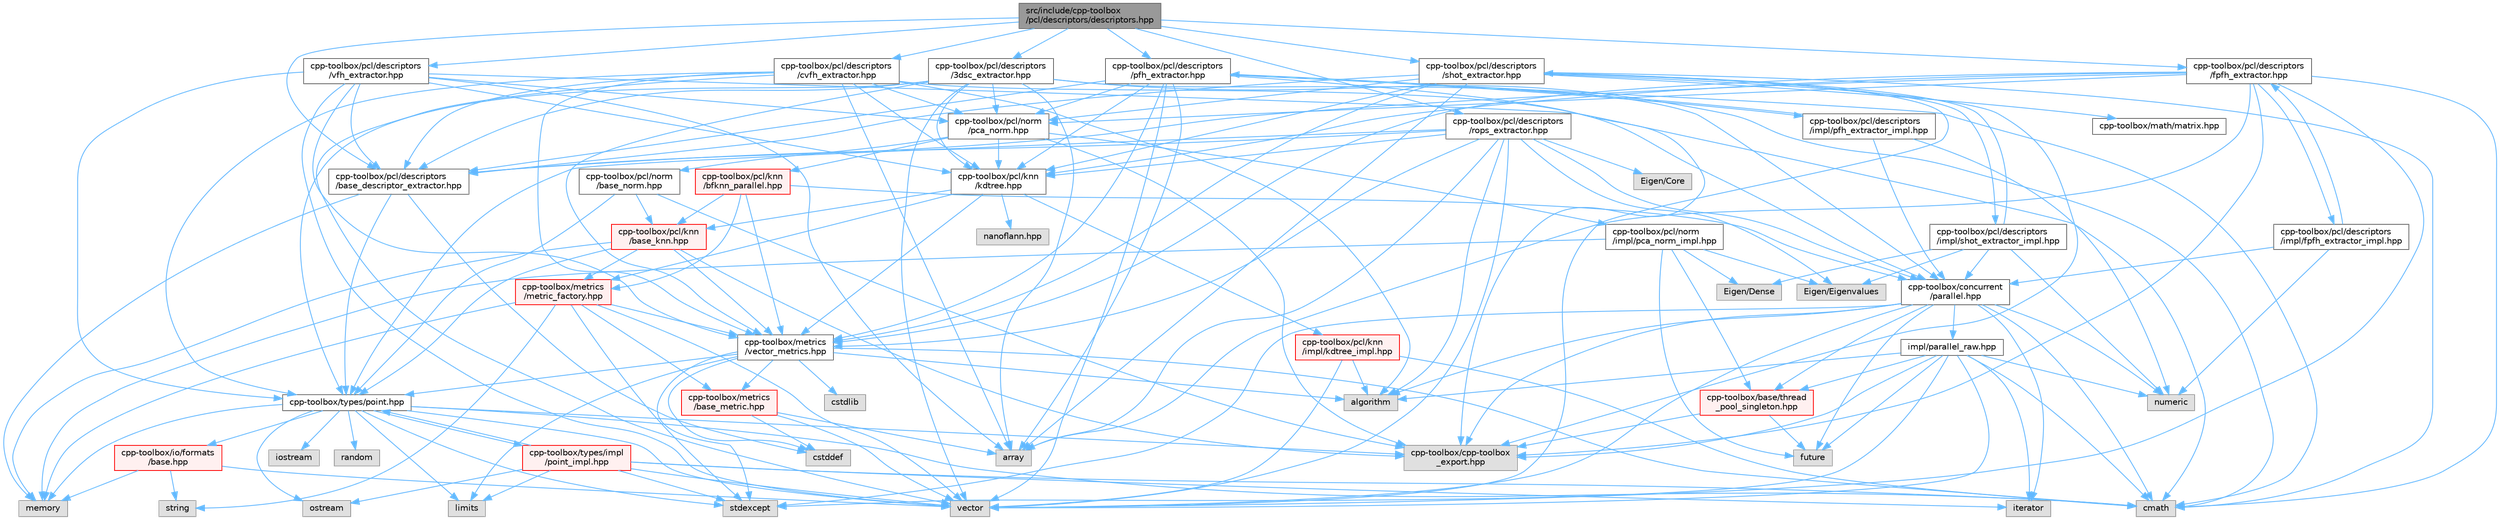 digraph "src/include/cpp-toolbox/pcl/descriptors/descriptors.hpp"
{
 // LATEX_PDF_SIZE
  bgcolor="transparent";
  edge [fontname=Helvetica,fontsize=10,labelfontname=Helvetica,labelfontsize=10];
  node [fontname=Helvetica,fontsize=10,shape=box,height=0.2,width=0.4];
  Node1 [id="Node000001",label="src/include/cpp-toolbox\l/pcl/descriptors/descriptors.hpp",height=0.2,width=0.4,color="gray40", fillcolor="grey60", style="filled", fontcolor="black",tooltip="描述子提取算法统一导出文件 / Unified export file for descriptor extraction algorithms"];
  Node1 -> Node2 [id="edge1_Node000001_Node000002",color="steelblue1",style="solid",tooltip=" "];
  Node2 [id="Node000002",label="cpp-toolbox/pcl/descriptors\l/base_descriptor_extractor.hpp",height=0.2,width=0.4,color="grey40", fillcolor="white", style="filled",URL="$base__descriptor__extractor_8hpp.html",tooltip=" "];
  Node2 -> Node3 [id="edge2_Node000002_Node000003",color="steelblue1",style="solid",tooltip=" "];
  Node3 [id="Node000003",label="cstddef",height=0.2,width=0.4,color="grey60", fillcolor="#E0E0E0", style="filled",tooltip=" "];
  Node2 -> Node4 [id="edge3_Node000002_Node000004",color="steelblue1",style="solid",tooltip=" "];
  Node4 [id="Node000004",label="memory",height=0.2,width=0.4,color="grey60", fillcolor="#E0E0E0", style="filled",tooltip=" "];
  Node2 -> Node5 [id="edge4_Node000002_Node000005",color="steelblue1",style="solid",tooltip=" "];
  Node5 [id="Node000005",label="cpp-toolbox/types/point.hpp",height=0.2,width=0.4,color="grey40", fillcolor="white", style="filled",URL="$point_8hpp.html",tooltip=" "];
  Node5 -> Node6 [id="edge5_Node000005_Node000006",color="steelblue1",style="solid",tooltip=" "];
  Node6 [id="Node000006",label="cmath",height=0.2,width=0.4,color="grey60", fillcolor="#E0E0E0", style="filled",tooltip=" "];
  Node5 -> Node7 [id="edge6_Node000005_Node000007",color="steelblue1",style="solid",tooltip=" "];
  Node7 [id="Node000007",label="iostream",height=0.2,width=0.4,color="grey60", fillcolor="#E0E0E0", style="filled",tooltip=" "];
  Node5 -> Node8 [id="edge7_Node000005_Node000008",color="steelblue1",style="solid",tooltip=" "];
  Node8 [id="Node000008",label="limits",height=0.2,width=0.4,color="grey60", fillcolor="#E0E0E0", style="filled",tooltip=" "];
  Node5 -> Node4 [id="edge8_Node000005_Node000004",color="steelblue1",style="solid",tooltip=" "];
  Node5 -> Node9 [id="edge9_Node000005_Node000009",color="steelblue1",style="solid",tooltip=" "];
  Node9 [id="Node000009",label="ostream",height=0.2,width=0.4,color="grey60", fillcolor="#E0E0E0", style="filled",tooltip=" "];
  Node5 -> Node10 [id="edge10_Node000005_Node000010",color="steelblue1",style="solid",tooltip=" "];
  Node10 [id="Node000010",label="random",height=0.2,width=0.4,color="grey60", fillcolor="#E0E0E0", style="filled",tooltip=" "];
  Node5 -> Node11 [id="edge11_Node000005_Node000011",color="steelblue1",style="solid",tooltip=" "];
  Node11 [id="Node000011",label="stdexcept",height=0.2,width=0.4,color="grey60", fillcolor="#E0E0E0", style="filled",tooltip=" "];
  Node5 -> Node12 [id="edge12_Node000005_Node000012",color="steelblue1",style="solid",tooltip=" "];
  Node12 [id="Node000012",label="vector",height=0.2,width=0.4,color="grey60", fillcolor="#E0E0E0", style="filled",tooltip=" "];
  Node5 -> Node13 [id="edge13_Node000005_Node000013",color="steelblue1",style="solid",tooltip=" "];
  Node13 [id="Node000013",label="cpp-toolbox/cpp-toolbox\l_export.hpp",height=0.2,width=0.4,color="grey60", fillcolor="#E0E0E0", style="filled",tooltip=" "];
  Node5 -> Node14 [id="edge14_Node000005_Node000014",color="steelblue1",style="solid",tooltip=" "];
  Node14 [id="Node000014",label="cpp-toolbox/io/formats\l/base.hpp",height=0.2,width=0.4,color="red", fillcolor="#FFF0F0", style="filled",URL="$io_2formats_2base_8hpp.html",tooltip=" "];
  Node14 -> Node4 [id="edge15_Node000014_Node000004",color="steelblue1",style="solid",tooltip=" "];
  Node14 -> Node15 [id="edge16_Node000014_Node000015",color="steelblue1",style="solid",tooltip=" "];
  Node15 [id="Node000015",label="string",height=0.2,width=0.4,color="grey60", fillcolor="#E0E0E0", style="filled",tooltip=" "];
  Node14 -> Node12 [id="edge17_Node000014_Node000012",color="steelblue1",style="solid",tooltip=" "];
  Node5 -> Node24 [id="edge18_Node000005_Node000024",color="steelblue1",style="solid",tooltip=" "];
  Node24 [id="Node000024",label="cpp-toolbox/types/impl\l/point_impl.hpp",height=0.2,width=0.4,color="red", fillcolor="#FFF0F0", style="filled",URL="$point__impl_8hpp.html",tooltip=" "];
  Node24 -> Node6 [id="edge19_Node000024_Node000006",color="steelblue1",style="solid",tooltip=" "];
  Node24 -> Node25 [id="edge20_Node000024_Node000025",color="steelblue1",style="solid",tooltip=" "];
  Node25 [id="Node000025",label="iterator",height=0.2,width=0.4,color="grey60", fillcolor="#E0E0E0", style="filled",tooltip=" "];
  Node24 -> Node8 [id="edge21_Node000024_Node000008",color="steelblue1",style="solid",tooltip=" "];
  Node24 -> Node9 [id="edge22_Node000024_Node000009",color="steelblue1",style="solid",tooltip=" "];
  Node24 -> Node11 [id="edge23_Node000024_Node000011",color="steelblue1",style="solid",tooltip=" "];
  Node24 -> Node12 [id="edge24_Node000024_Node000012",color="steelblue1",style="solid",tooltip=" "];
  Node24 -> Node5 [id="edge25_Node000024_Node000005",color="steelblue1",style="solid",tooltip=" "];
  Node1 -> Node27 [id="edge26_Node000001_Node000027",color="steelblue1",style="solid",tooltip=" "];
  Node27 [id="Node000027",label="cpp-toolbox/pcl/descriptors\l/fpfh_extractor.hpp",height=0.2,width=0.4,color="grey40", fillcolor="white", style="filled",URL="$fpfh__extractor_8hpp.html",tooltip=" "];
  Node27 -> Node28 [id="edge27_Node000027_Node000028",color="steelblue1",style="solid",tooltip=" "];
  Node28 [id="Node000028",label="array",height=0.2,width=0.4,color="grey60", fillcolor="#E0E0E0", style="filled",tooltip=" "];
  Node27 -> Node6 [id="edge28_Node000027_Node000006",color="steelblue1",style="solid",tooltip=" "];
  Node27 -> Node12 [id="edge29_Node000027_Node000012",color="steelblue1",style="solid",tooltip=" "];
  Node27 -> Node13 [id="edge30_Node000027_Node000013",color="steelblue1",style="solid",tooltip=" "];
  Node27 -> Node2 [id="edge31_Node000027_Node000002",color="steelblue1",style="solid",tooltip=" "];
  Node27 -> Node29 [id="edge32_Node000027_Node000029",color="steelblue1",style="solid",tooltip=" "];
  Node29 [id="Node000029",label="cpp-toolbox/pcl/knn\l/kdtree.hpp",height=0.2,width=0.4,color="grey40", fillcolor="white", style="filled",URL="$kdtree_8hpp.html",tooltip=" "];
  Node29 -> Node30 [id="edge33_Node000029_Node000030",color="steelblue1",style="solid",tooltip=" "];
  Node30 [id="Node000030",label="cpp-toolbox/pcl/knn\l/base_knn.hpp",height=0.2,width=0.4,color="red", fillcolor="#FFF0F0", style="filled",URL="$base__knn_8hpp.html",tooltip=" "];
  Node30 -> Node4 [id="edge34_Node000030_Node000004",color="steelblue1",style="solid",tooltip=" "];
  Node30 -> Node13 [id="edge35_Node000030_Node000013",color="steelblue1",style="solid",tooltip=" "];
  Node30 -> Node5 [id="edge36_Node000030_Node000005",color="steelblue1",style="solid",tooltip=" "];
  Node30 -> Node31 [id="edge37_Node000030_Node000031",color="steelblue1",style="solid",tooltip=" "];
  Node31 [id="Node000031",label="cpp-toolbox/metrics\l/vector_metrics.hpp",height=0.2,width=0.4,color="grey40", fillcolor="white", style="filled",URL="$vector__metrics_8hpp.html",tooltip=" "];
  Node31 -> Node32 [id="edge38_Node000031_Node000032",color="steelblue1",style="solid",tooltip=" "];
  Node32 [id="Node000032",label="algorithm",height=0.2,width=0.4,color="grey60", fillcolor="#E0E0E0", style="filled",tooltip=" "];
  Node31 -> Node6 [id="edge39_Node000031_Node000006",color="steelblue1",style="solid",tooltip=" "];
  Node31 -> Node3 [id="edge40_Node000031_Node000003",color="steelblue1",style="solid",tooltip=" "];
  Node31 -> Node33 [id="edge41_Node000031_Node000033",color="steelblue1",style="solid",tooltip=" "];
  Node33 [id="Node000033",label="cstdlib",height=0.2,width=0.4,color="grey60", fillcolor="#E0E0E0", style="filled",tooltip=" "];
  Node31 -> Node8 [id="edge42_Node000031_Node000008",color="steelblue1",style="solid",tooltip=" "];
  Node31 -> Node11 [id="edge43_Node000031_Node000011",color="steelblue1",style="solid",tooltip=" "];
  Node31 -> Node34 [id="edge44_Node000031_Node000034",color="steelblue1",style="solid",tooltip=" "];
  Node34 [id="Node000034",label="cpp-toolbox/metrics\l/base_metric.hpp",height=0.2,width=0.4,color="red", fillcolor="#FFF0F0", style="filled",URL="$base__metric_8hpp.html",tooltip=" "];
  Node34 -> Node3 [id="edge45_Node000034_Node000003",color="steelblue1",style="solid",tooltip=" "];
  Node34 -> Node12 [id="edge46_Node000034_Node000012",color="steelblue1",style="solid",tooltip=" "];
  Node34 -> Node28 [id="edge47_Node000034_Node000028",color="steelblue1",style="solid",tooltip=" "];
  Node31 -> Node5 [id="edge48_Node000031_Node000005",color="steelblue1",style="solid",tooltip=" "];
  Node30 -> Node35 [id="edge49_Node000030_Node000035",color="steelblue1",style="solid",tooltip=" "];
  Node35 [id="Node000035",label="cpp-toolbox/metrics\l/metric_factory.hpp",height=0.2,width=0.4,color="red", fillcolor="#FFF0F0", style="filled",URL="$metric__factory_8hpp.html",tooltip=" "];
  Node35 -> Node4 [id="edge50_Node000035_Node000004",color="steelblue1",style="solid",tooltip=" "];
  Node35 -> Node15 [id="edge51_Node000035_Node000015",color="steelblue1",style="solid",tooltip=" "];
  Node35 -> Node11 [id="edge52_Node000035_Node000011",color="steelblue1",style="solid",tooltip=" "];
  Node35 -> Node12 [id="edge53_Node000035_Node000012",color="steelblue1",style="solid",tooltip=" "];
  Node35 -> Node34 [id="edge54_Node000035_Node000034",color="steelblue1",style="solid",tooltip=" "];
  Node35 -> Node31 [id="edge55_Node000035_Node000031",color="steelblue1",style="solid",tooltip=" "];
  Node29 -> Node35 [id="edge56_Node000029_Node000035",color="steelblue1",style="solid",tooltip=" "];
  Node29 -> Node31 [id="edge57_Node000029_Node000031",color="steelblue1",style="solid",tooltip=" "];
  Node29 -> Node42 [id="edge58_Node000029_Node000042",color="steelblue1",style="solid",tooltip=" "];
  Node42 [id="Node000042",label="nanoflann.hpp",height=0.2,width=0.4,color="grey60", fillcolor="#E0E0E0", style="filled",tooltip=" "];
  Node29 -> Node43 [id="edge59_Node000029_Node000043",color="steelblue1",style="solid",tooltip=" "];
  Node43 [id="Node000043",label="cpp-toolbox/pcl/knn\l/impl/kdtree_impl.hpp",height=0.2,width=0.4,color="red", fillcolor="#FFF0F0", style="filled",URL="$kdtree__impl_8hpp.html",tooltip=" "];
  Node43 -> Node32 [id="edge60_Node000043_Node000032",color="steelblue1",style="solid",tooltip=" "];
  Node43 -> Node6 [id="edge61_Node000043_Node000006",color="steelblue1",style="solid",tooltip=" "];
  Node43 -> Node12 [id="edge62_Node000043_Node000012",color="steelblue1",style="solid",tooltip=" "];
  Node27 -> Node47 [id="edge63_Node000027_Node000047",color="steelblue1",style="solid",tooltip=" "];
  Node47 [id="Node000047",label="cpp-toolbox/pcl/norm\l/pca_norm.hpp",height=0.2,width=0.4,color="grey40", fillcolor="white", style="filled",URL="$pca__norm_8hpp.html",tooltip=" "];
  Node47 -> Node13 [id="edge64_Node000047_Node000013",color="steelblue1",style="solid",tooltip=" "];
  Node47 -> Node48 [id="edge65_Node000047_Node000048",color="steelblue1",style="solid",tooltip=" "];
  Node48 [id="Node000048",label="cpp-toolbox/pcl/knn\l/bfknn_parallel.hpp",height=0.2,width=0.4,color="red", fillcolor="#FFF0F0", style="filled",URL="$bfknn__parallel_8hpp.html",tooltip=" "];
  Node48 -> Node49 [id="edge66_Node000048_Node000049",color="steelblue1",style="solid",tooltip=" "];
  Node49 [id="Node000049",label="cpp-toolbox/concurrent\l/parallel.hpp",height=0.2,width=0.4,color="grey40", fillcolor="white", style="filled",URL="$parallel_8hpp.html",tooltip=" "];
  Node49 -> Node32 [id="edge67_Node000049_Node000032",color="steelblue1",style="solid",tooltip=" "];
  Node49 -> Node6 [id="edge68_Node000049_Node000006",color="steelblue1",style="solid",tooltip=" "];
  Node49 -> Node50 [id="edge69_Node000049_Node000050",color="steelblue1",style="solid",tooltip=" "];
  Node50 [id="Node000050",label="future",height=0.2,width=0.4,color="grey60", fillcolor="#E0E0E0", style="filled",tooltip=" "];
  Node49 -> Node25 [id="edge70_Node000049_Node000025",color="steelblue1",style="solid",tooltip=" "];
  Node49 -> Node39 [id="edge71_Node000049_Node000039",color="steelblue1",style="solid",tooltip=" "];
  Node39 [id="Node000039",label="numeric",height=0.2,width=0.4,color="grey60", fillcolor="#E0E0E0", style="filled",tooltip=" "];
  Node49 -> Node11 [id="edge72_Node000049_Node000011",color="steelblue1",style="solid",tooltip=" "];
  Node49 -> Node12 [id="edge73_Node000049_Node000012",color="steelblue1",style="solid",tooltip=" "];
  Node49 -> Node13 [id="edge74_Node000049_Node000013",color="steelblue1",style="solid",tooltip=" "];
  Node49 -> Node51 [id="edge75_Node000049_Node000051",color="steelblue1",style="solid",tooltip=" "];
  Node51 [id="Node000051",label="cpp-toolbox/base/thread\l_pool_singleton.hpp",height=0.2,width=0.4,color="red", fillcolor="#FFF0F0", style="filled",URL="$thread__pool__singleton_8hpp.html",tooltip=" "];
  Node51 -> Node50 [id="edge76_Node000051_Node000050",color="steelblue1",style="solid",tooltip=" "];
  Node51 -> Node13 [id="edge77_Node000051_Node000013",color="steelblue1",style="solid",tooltip=" "];
  Node49 -> Node59 [id="edge78_Node000049_Node000059",color="steelblue1",style="solid",tooltip=" "];
  Node59 [id="Node000059",label="impl/parallel_raw.hpp",height=0.2,width=0.4,color="grey40", fillcolor="white", style="filled",URL="$parallel__raw_8hpp.html",tooltip=" "];
  Node59 -> Node32 [id="edge79_Node000059_Node000032",color="steelblue1",style="solid",tooltip=" "];
  Node59 -> Node6 [id="edge80_Node000059_Node000006",color="steelblue1",style="solid",tooltip=" "];
  Node59 -> Node50 [id="edge81_Node000059_Node000050",color="steelblue1",style="solid",tooltip=" "];
  Node59 -> Node25 [id="edge82_Node000059_Node000025",color="steelblue1",style="solid",tooltip=" "];
  Node59 -> Node39 [id="edge83_Node000059_Node000039",color="steelblue1",style="solid",tooltip=" "];
  Node59 -> Node11 [id="edge84_Node000059_Node000011",color="steelblue1",style="solid",tooltip=" "];
  Node59 -> Node12 [id="edge85_Node000059_Node000012",color="steelblue1",style="solid",tooltip=" "];
  Node59 -> Node51 [id="edge86_Node000059_Node000051",color="steelblue1",style="solid",tooltip=" "];
  Node59 -> Node13 [id="edge87_Node000059_Node000013",color="steelblue1",style="solid",tooltip=" "];
  Node48 -> Node30 [id="edge88_Node000048_Node000030",color="steelblue1",style="solid",tooltip=" "];
  Node48 -> Node35 [id="edge89_Node000048_Node000035",color="steelblue1",style="solid",tooltip=" "];
  Node48 -> Node31 [id="edge90_Node000048_Node000031",color="steelblue1",style="solid",tooltip=" "];
  Node47 -> Node29 [id="edge91_Node000047_Node000029",color="steelblue1",style="solid",tooltip=" "];
  Node47 -> Node61 [id="edge92_Node000047_Node000061",color="steelblue1",style="solid",tooltip=" "];
  Node61 [id="Node000061",label="cpp-toolbox/pcl/norm\l/base_norm.hpp",height=0.2,width=0.4,color="grey40", fillcolor="white", style="filled",URL="$base__norm_8hpp.html",tooltip=" "];
  Node61 -> Node13 [id="edge93_Node000061_Node000013",color="steelblue1",style="solid",tooltip=" "];
  Node61 -> Node30 [id="edge94_Node000061_Node000030",color="steelblue1",style="solid",tooltip=" "];
  Node61 -> Node5 [id="edge95_Node000061_Node000005",color="steelblue1",style="solid",tooltip=" "];
  Node47 -> Node62 [id="edge96_Node000047_Node000062",color="steelblue1",style="solid",tooltip=" "];
  Node62 [id="Node000062",label="cpp-toolbox/pcl/norm\l/impl/pca_norm_impl.hpp",height=0.2,width=0.4,color="grey40", fillcolor="white", style="filled",URL="$pca__norm__impl_8hpp.html",tooltip=" "];
  Node62 -> Node63 [id="edge97_Node000062_Node000063",color="steelblue1",style="solid",tooltip=" "];
  Node63 [id="Node000063",label="Eigen/Dense",height=0.2,width=0.4,color="grey60", fillcolor="#E0E0E0", style="filled",tooltip=" "];
  Node62 -> Node64 [id="edge98_Node000062_Node000064",color="steelblue1",style="solid",tooltip=" "];
  Node64 [id="Node000064",label="Eigen/Eigenvalues",height=0.2,width=0.4,color="grey60", fillcolor="#E0E0E0", style="filled",tooltip=" "];
  Node62 -> Node51 [id="edge99_Node000062_Node000051",color="steelblue1",style="solid",tooltip=" "];
  Node62 -> Node50 [id="edge100_Node000062_Node000050",color="steelblue1",style="solid",tooltip=" "];
  Node62 -> Node4 [id="edge101_Node000062_Node000004",color="steelblue1",style="solid",tooltip=" "];
  Node27 -> Node31 [id="edge102_Node000027_Node000031",color="steelblue1",style="solid",tooltip=" "];
  Node27 -> Node65 [id="edge103_Node000027_Node000065",color="steelblue1",style="solid",tooltip=" "];
  Node65 [id="Node000065",label="cpp-toolbox/pcl/descriptors\l/impl/fpfh_extractor_impl.hpp",height=0.2,width=0.4,color="grey40", fillcolor="white", style="filled",URL="$fpfh__extractor__impl_8hpp.html",tooltip=" "];
  Node65 -> Node27 [id="edge104_Node000065_Node000027",color="steelblue1",style="solid",tooltip=" "];
  Node65 -> Node39 [id="edge105_Node000065_Node000039",color="steelblue1",style="solid",tooltip=" "];
  Node65 -> Node49 [id="edge106_Node000065_Node000049",color="steelblue1",style="solid",tooltip=" "];
  Node1 -> Node66 [id="edge107_Node000001_Node000066",color="steelblue1",style="solid",tooltip=" "];
  Node66 [id="Node000066",label="cpp-toolbox/pcl/descriptors\l/pfh_extractor.hpp",height=0.2,width=0.4,color="grey40", fillcolor="white", style="filled",URL="$pfh__extractor_8hpp.html",tooltip=" "];
  Node66 -> Node28 [id="edge108_Node000066_Node000028",color="steelblue1",style="solid",tooltip=" "];
  Node66 -> Node6 [id="edge109_Node000066_Node000006",color="steelblue1",style="solid",tooltip=" "];
  Node66 -> Node12 [id="edge110_Node000066_Node000012",color="steelblue1",style="solid",tooltip=" "];
  Node66 -> Node13 [id="edge111_Node000066_Node000013",color="steelblue1",style="solid",tooltip=" "];
  Node66 -> Node2 [id="edge112_Node000066_Node000002",color="steelblue1",style="solid",tooltip=" "];
  Node66 -> Node29 [id="edge113_Node000066_Node000029",color="steelblue1",style="solid",tooltip=" "];
  Node66 -> Node47 [id="edge114_Node000066_Node000047",color="steelblue1",style="solid",tooltip=" "];
  Node66 -> Node31 [id="edge115_Node000066_Node000031",color="steelblue1",style="solid",tooltip=" "];
  Node66 -> Node67 [id="edge116_Node000066_Node000067",color="steelblue1",style="solid",tooltip=" "];
  Node67 [id="Node000067",label="cpp-toolbox/pcl/descriptors\l/impl/pfh_extractor_impl.hpp",height=0.2,width=0.4,color="grey40", fillcolor="white", style="filled",URL="$pfh__extractor__impl_8hpp.html",tooltip=" "];
  Node67 -> Node66 [id="edge117_Node000067_Node000066",color="steelblue1",style="solid",tooltip=" "];
  Node67 -> Node39 [id="edge118_Node000067_Node000039",color="steelblue1",style="solid",tooltip=" "];
  Node67 -> Node49 [id="edge119_Node000067_Node000049",color="steelblue1",style="solid",tooltip=" "];
  Node1 -> Node68 [id="edge120_Node000001_Node000068",color="steelblue1",style="solid",tooltip=" "];
  Node68 [id="Node000068",label="cpp-toolbox/pcl/descriptors\l/shot_extractor.hpp",height=0.2,width=0.4,color="grey40", fillcolor="white", style="filled",URL="$shot__extractor_8hpp.html",tooltip=" "];
  Node68 -> Node28 [id="edge121_Node000068_Node000028",color="steelblue1",style="solid",tooltip=" "];
  Node68 -> Node6 [id="edge122_Node000068_Node000006",color="steelblue1",style="solid",tooltip=" "];
  Node68 -> Node12 [id="edge123_Node000068_Node000012",color="steelblue1",style="solid",tooltip=" "];
  Node68 -> Node13 [id="edge124_Node000068_Node000013",color="steelblue1",style="solid",tooltip=" "];
  Node68 -> Node69 [id="edge125_Node000068_Node000069",color="steelblue1",style="solid",tooltip=" "];
  Node69 [id="Node000069",label="cpp-toolbox/math/matrix.hpp",height=0.2,width=0.4,color="grey40", fillcolor="white", style="filled",URL="$matrix_8hpp.html",tooltip=" "];
  Node68 -> Node2 [id="edge126_Node000068_Node000002",color="steelblue1",style="solid",tooltip=" "];
  Node68 -> Node29 [id="edge127_Node000068_Node000029",color="steelblue1",style="solid",tooltip=" "];
  Node68 -> Node47 [id="edge128_Node000068_Node000047",color="steelblue1",style="solid",tooltip=" "];
  Node68 -> Node31 [id="edge129_Node000068_Node000031",color="steelblue1",style="solid",tooltip=" "];
  Node68 -> Node70 [id="edge130_Node000068_Node000070",color="steelblue1",style="solid",tooltip=" "];
  Node70 [id="Node000070",label="cpp-toolbox/pcl/descriptors\l/impl/shot_extractor_impl.hpp",height=0.2,width=0.4,color="grey40", fillcolor="white", style="filled",URL="$shot__extractor__impl_8hpp.html",tooltip=" "];
  Node70 -> Node68 [id="edge131_Node000070_Node000068",color="steelblue1",style="solid",tooltip=" "];
  Node70 -> Node39 [id="edge132_Node000070_Node000039",color="steelblue1",style="solid",tooltip=" "];
  Node70 -> Node49 [id="edge133_Node000070_Node000049",color="steelblue1",style="solid",tooltip=" "];
  Node70 -> Node63 [id="edge134_Node000070_Node000063",color="steelblue1",style="solid",tooltip=" "];
  Node70 -> Node64 [id="edge135_Node000070_Node000064",color="steelblue1",style="solid",tooltip=" "];
  Node1 -> Node71 [id="edge136_Node000001_Node000071",color="steelblue1",style="solid",tooltip=" "];
  Node71 [id="Node000071",label="cpp-toolbox/pcl/descriptors\l/vfh_extractor.hpp",height=0.2,width=0.4,color="grey40", fillcolor="white", style="filled",URL="$vfh__extractor_8hpp.html",tooltip=" "];
  Node71 -> Node28 [id="edge137_Node000071_Node000028",color="steelblue1",style="solid",tooltip=" "];
  Node71 -> Node6 [id="edge138_Node000071_Node000006",color="steelblue1",style="solid",tooltip=" "];
  Node71 -> Node12 [id="edge139_Node000071_Node000012",color="steelblue1",style="solid",tooltip=" "];
  Node71 -> Node2 [id="edge140_Node000071_Node000002",color="steelblue1",style="solid",tooltip=" "];
  Node71 -> Node29 [id="edge141_Node000071_Node000029",color="steelblue1",style="solid",tooltip=" "];
  Node71 -> Node47 [id="edge142_Node000071_Node000047",color="steelblue1",style="solid",tooltip=" "];
  Node71 -> Node5 [id="edge143_Node000071_Node000005",color="steelblue1",style="solid",tooltip=" "];
  Node71 -> Node31 [id="edge144_Node000071_Node000031",color="steelblue1",style="solid",tooltip=" "];
  Node1 -> Node72 [id="edge145_Node000001_Node000072",color="steelblue1",style="solid",tooltip=" "];
  Node72 [id="Node000072",label="cpp-toolbox/pcl/descriptors\l/3dsc_extractor.hpp",height=0.2,width=0.4,color="grey40", fillcolor="white", style="filled",URL="$3dsc__extractor_8hpp.html",tooltip=" "];
  Node72 -> Node28 [id="edge146_Node000072_Node000028",color="steelblue1",style="solid",tooltip=" "];
  Node72 -> Node6 [id="edge147_Node000072_Node000006",color="steelblue1",style="solid",tooltip=" "];
  Node72 -> Node12 [id="edge148_Node000072_Node000012",color="steelblue1",style="solid",tooltip=" "];
  Node72 -> Node49 [id="edge149_Node000072_Node000049",color="steelblue1",style="solid",tooltip=" "];
  Node72 -> Node2 [id="edge150_Node000072_Node000002",color="steelblue1",style="solid",tooltip=" "];
  Node72 -> Node29 [id="edge151_Node000072_Node000029",color="steelblue1",style="solid",tooltip=" "];
  Node72 -> Node47 [id="edge152_Node000072_Node000047",color="steelblue1",style="solid",tooltip=" "];
  Node72 -> Node5 [id="edge153_Node000072_Node000005",color="steelblue1",style="solid",tooltip=" "];
  Node72 -> Node31 [id="edge154_Node000072_Node000031",color="steelblue1",style="solid",tooltip=" "];
  Node1 -> Node73 [id="edge155_Node000001_Node000073",color="steelblue1",style="solid",tooltip=" "];
  Node73 [id="Node000073",label="cpp-toolbox/pcl/descriptors\l/cvfh_extractor.hpp",height=0.2,width=0.4,color="grey40", fillcolor="white", style="filled",URL="$cvfh__extractor_8hpp.html",tooltip=" "];
  Node73 -> Node32 [id="edge156_Node000073_Node000032",color="steelblue1",style="solid",tooltip=" "];
  Node73 -> Node28 [id="edge157_Node000073_Node000028",color="steelblue1",style="solid",tooltip=" "];
  Node73 -> Node12 [id="edge158_Node000073_Node000012",color="steelblue1",style="solid",tooltip=" "];
  Node73 -> Node49 [id="edge159_Node000073_Node000049",color="steelblue1",style="solid",tooltip=" "];
  Node73 -> Node2 [id="edge160_Node000073_Node000002",color="steelblue1",style="solid",tooltip=" "];
  Node73 -> Node29 [id="edge161_Node000073_Node000029",color="steelblue1",style="solid",tooltip=" "];
  Node73 -> Node47 [id="edge162_Node000073_Node000047",color="steelblue1",style="solid",tooltip=" "];
  Node73 -> Node5 [id="edge163_Node000073_Node000005",color="steelblue1",style="solid",tooltip=" "];
  Node73 -> Node31 [id="edge164_Node000073_Node000031",color="steelblue1",style="solid",tooltip=" "];
  Node1 -> Node74 [id="edge165_Node000001_Node000074",color="steelblue1",style="solid",tooltip=" "];
  Node74 [id="Node000074",label="cpp-toolbox/pcl/descriptors\l/rops_extractor.hpp",height=0.2,width=0.4,color="grey40", fillcolor="white", style="filled",URL="$rops__extractor_8hpp.html",tooltip=" "];
  Node74 -> Node32 [id="edge166_Node000074_Node000032",color="steelblue1",style="solid",tooltip=" "];
  Node74 -> Node28 [id="edge167_Node000074_Node000028",color="steelblue1",style="solid",tooltip=" "];
  Node74 -> Node12 [id="edge168_Node000074_Node000012",color="steelblue1",style="solid",tooltip=" "];
  Node74 -> Node49 [id="edge169_Node000074_Node000049",color="steelblue1",style="solid",tooltip=" "];
  Node74 -> Node2 [id="edge170_Node000074_Node000002",color="steelblue1",style="solid",tooltip=" "];
  Node74 -> Node29 [id="edge171_Node000074_Node000029",color="steelblue1",style="solid",tooltip=" "];
  Node74 -> Node5 [id="edge172_Node000074_Node000005",color="steelblue1",style="solid",tooltip=" "];
  Node74 -> Node31 [id="edge173_Node000074_Node000031",color="steelblue1",style="solid",tooltip=" "];
  Node74 -> Node75 [id="edge174_Node000074_Node000075",color="steelblue1",style="solid",tooltip=" "];
  Node75 [id="Node000075",label="Eigen/Core",height=0.2,width=0.4,color="grey60", fillcolor="#E0E0E0", style="filled",tooltip=" "];
  Node74 -> Node64 [id="edge175_Node000074_Node000064",color="steelblue1",style="solid",tooltip=" "];
}
